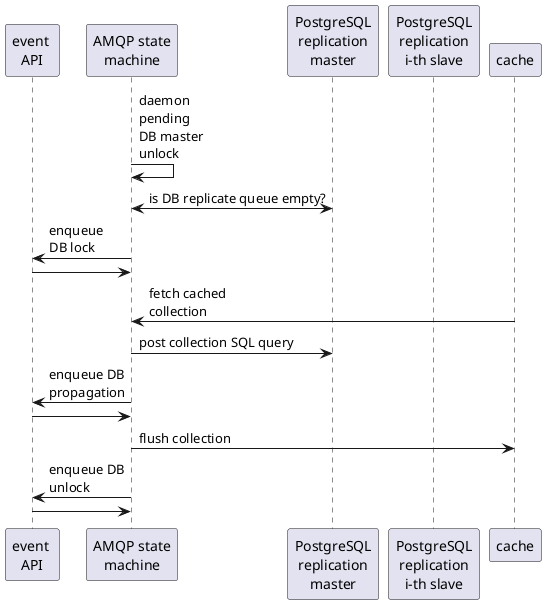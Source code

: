 @startuml

!$page = 1


!if ($page == 0)

actor "InComm\nsales team" as ist
participant "Location\nmanagement\nGUI helper app\nand API" as lmapi
participant "cache eg.\nRedis or\nMemcached" as cache
participant "AMQP state\nmachine" as amqp
participant "event \nAPI" as eapi

ist -> lmapi: sign in
lmapi -> ist: grant access
ist -> lmapi: post merchant's\nlocations collection
lmapi -> cache
lmapi -> eapi
eapi -> amqp
amqp -> amqp: daemon\npending\nDB master\nunlock

!else

participant "event \nAPI" as eapi
participant "AMQP state\nmachine" as amqp
participant "PostgreSQL\nreplication\nmaster" as pgm
participant "PostgreSQL\nreplication\ni-th slave" as pgs

amqp -> amqp: daemon\npending\nDB master\nunlock
amqp <-> pgm: is DB replicate queue empty?
amqp -> eapi: enqueue\nDB lock
eapi -> amqp
cache -> amqp: fetch cached\ncollection
amqp -> pgm: post collection SQL query
amqp -> eapi: enqueue DB\npropagation
eapi -> amqp
amqp -> cache: flush collection
amqp -> eapi: enqueue DB\nunlock
eapi -> amqp

!endif

@enduml
